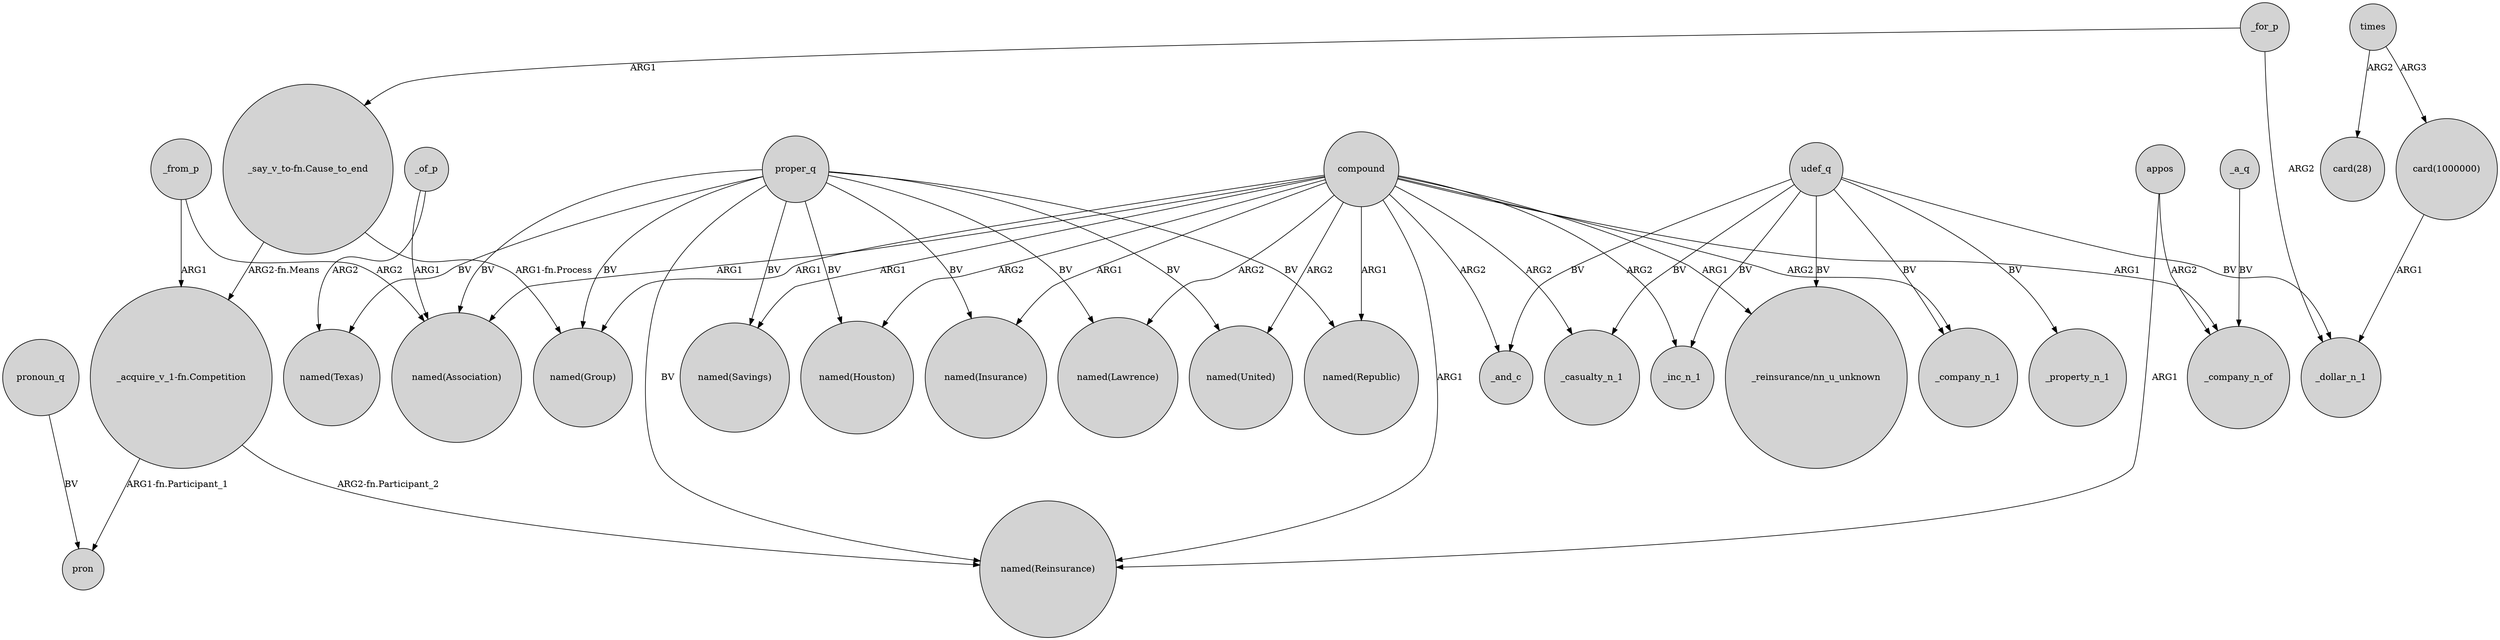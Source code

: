 digraph {
	node [shape=circle style=filled]
	proper_q -> "named(Texas)" [label=BV]
	_for_p -> "_say_v_to-fn.Cause_to_end" [label=ARG1]
	"_acquire_v_1-fn.Competition" -> pron [label="ARG1-fn.Participant_1"]
	proper_q -> "named(Insurance)" [label=BV]
	appos -> "named(Reinsurance)" [label=ARG1]
	compound -> _company_n_1 [label=ARG2]
	compound -> "named(United)" [label=ARG2]
	udef_q -> _company_n_1 [label=BV]
	compound -> "named(Group)" [label=ARG1]
	udef_q -> _casualty_n_1 [label=BV]
	times -> "card(28)" [label=ARG2]
	times -> "card(1000000)" [label=ARG3]
	compound -> "named(Association)" [label=ARG1]
	_a_q -> _company_n_of [label=BV]
	compound -> _company_n_of [label=ARG1]
	compound -> _casualty_n_1 [label=ARG2]
	"_say_v_to-fn.Cause_to_end" -> "_acquire_v_1-fn.Competition" [label="ARG2-fn.Means"]
	_from_p -> "_acquire_v_1-fn.Competition" [label=ARG1]
	udef_q -> _and_c [label=BV]
	proper_q -> "named(Lawrence)" [label=BV]
	proper_q -> "named(Group)" [label=BV]
	compound -> _and_c [label=ARG2]
	compound -> "named(Lawrence)" [label=ARG2]
	pronoun_q -> pron [label=BV]
	udef_q -> _inc_n_1 [label=BV]
	compound -> _inc_n_1 [label=ARG2]
	proper_q -> "named(Savings)" [label=BV]
	_from_p -> "named(Association)" [label=ARG2]
	_for_p -> _dollar_n_1 [label=ARG2]
	proper_q -> "named(Houston)" [label=BV]
	udef_q -> _property_n_1 [label=BV]
	compound -> "named(Insurance)" [label=ARG1]
	udef_q -> "_reinsurance/nn_u_unknown" [label=BV]
	udef_q -> _dollar_n_1 [label=BV]
	"_acquire_v_1-fn.Competition" -> "named(Reinsurance)" [label="ARG2-fn.Participant_2"]
	"card(1000000)" -> _dollar_n_1 [label=ARG1]
	proper_q -> "named(United)" [label=BV]
	compound -> "_reinsurance/nn_u_unknown" [label=ARG1]
	proper_q -> "named(Association)" [label=BV]
	compound -> "named(Houston)" [label=ARG2]
	appos -> _company_n_of [label=ARG2]
	"_say_v_to-fn.Cause_to_end" -> "named(Group)" [label="ARG1-fn.Process"]
	compound -> "named(Savings)" [label=ARG1]
	proper_q -> "named(Republic)" [label=BV]
	_of_p -> "named(Association)" [label=ARG1]
	compound -> "named(Republic)" [label=ARG1]
	_of_p -> "named(Texas)" [label=ARG2]
	compound -> "named(Reinsurance)" [label=ARG1]
	proper_q -> "named(Reinsurance)" [label=BV]
}
